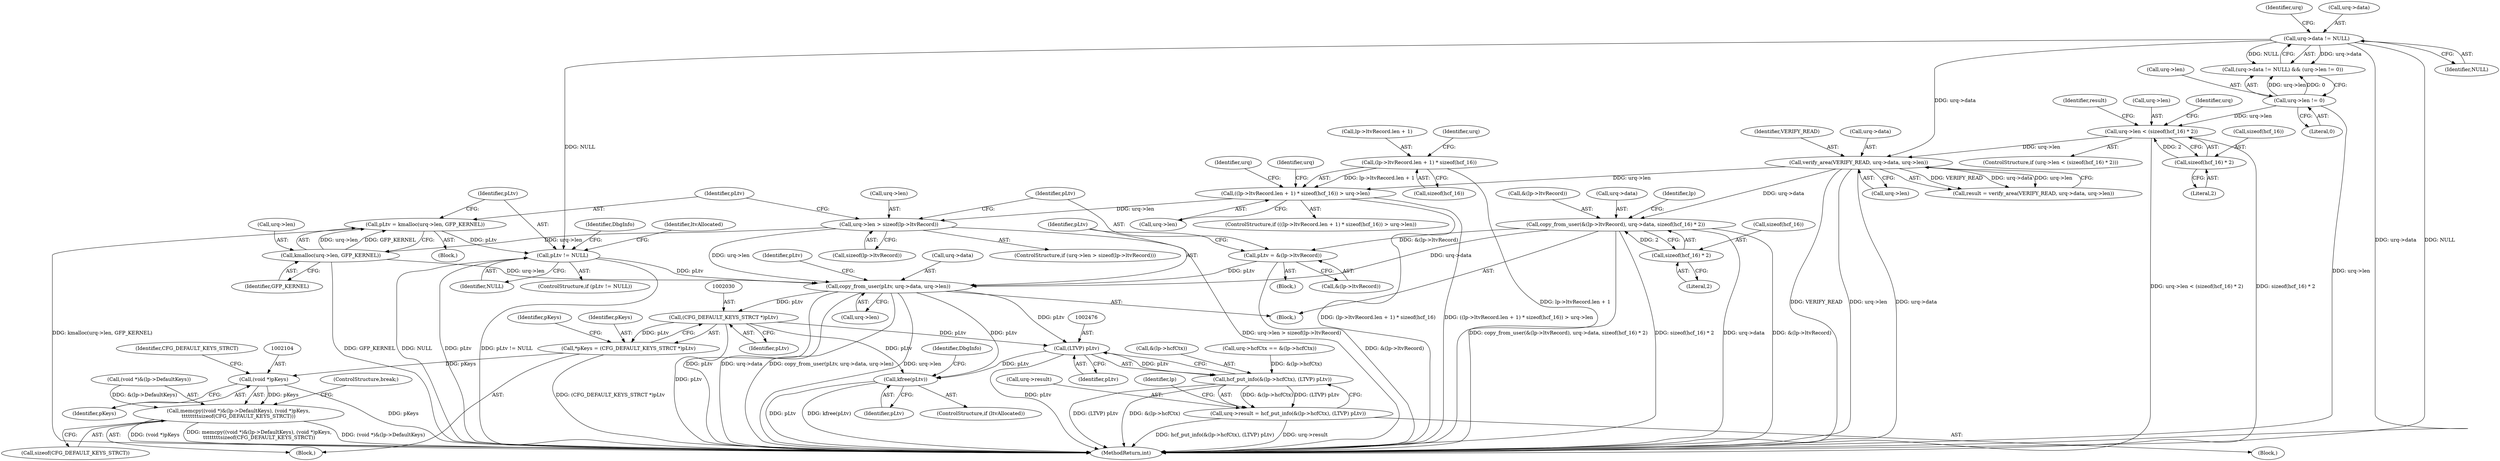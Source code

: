 digraph "0_linux_b5e2f339865fb443107e5b10603e53bbc92dc054_0@API" {
"1000400" [label="(Call,copy_from_user(pLtv, urq->data, urq->len))"];
"1000359" [label="(Call,pLtv != NULL)"];
"1000351" [label="(Call,pLtv = kmalloc(urq->len, GFP_KERNEL))"];
"1000353" [label="(Call,kmalloc(urq->len, GFP_KERNEL))"];
"1000342" [label="(Call,urq->len > sizeof(lp->ltvRecord))"];
"1000306" [label="(Call,((lp->ltvRecord.len + 1) * sizeof(hcf_16)) > urq->len)"];
"1000307" [label="(Call,(lp->ltvRecord.len + 1) * sizeof(hcf_16))"];
"1000268" [label="(Call,verify_area(VERIFY_READ, urq->data, urq->len))"];
"1000222" [label="(Call,urq->data != NULL)"];
"1000234" [label="(Call,urq->len < (sizeof(hcf_16) * 2))"];
"1000227" [label="(Call,urq->len != 0)"];
"1000238" [label="(Call,sizeof(hcf_16) * 2)"];
"1000394" [label="(Call,pLtv = &(lp->ltvRecord))"];
"1000293" [label="(Call,copy_from_user(&(lp->ltvRecord), urq->data, sizeof(hcf_16) * 2))"];
"1000301" [label="(Call,sizeof(hcf_16) * 2)"];
"1002029" [label="(Call,(CFG_DEFAULT_KEYS_STRCT *)pLtv)"];
"1002027" [label="(Call,*pKeys = (CFG_DEFAULT_KEYS_STRCT *)pLtv)"];
"1002103" [label="(Call,(void *)pKeys)"];
"1002096" [label="(Call,memcpy((void *)&(lp->DefaultKeys), (void *)pKeys,\n\t\t\t\t\t\t\t\tsizeof(CFG_DEFAULT_KEYS_STRCT)))"];
"1002475" [label="(Call,(LTVP) pLtv)"];
"1002470" [label="(Call,hcf_put_info(&(lp->hcfCtx), (LTVP) pLtv))"];
"1002466" [label="(Call,urq->result = hcf_put_info(&(lp->hcfCtx), (LTVP) pLtv))"];
"1002483" [label="(Call,kfree(pLtv))"];
"1000227" [label="(Call,urq->len != 0)"];
"1000315" [label="(Call,sizeof(hcf_16))"];
"1002466" [label="(Call,urq->result = hcf_put_info(&(lp->hcfCtx), (LTVP) pLtv))"];
"1000351" [label="(Call,pLtv = kmalloc(urq->len, GFP_KERNEL))"];
"1000369" [label="(Identifier,DbgInfo)"];
"1000294" [label="(Call,&(lp->ltvRecord))"];
"1000293" [label="(Call,copy_from_user(&(lp->ltvRecord), urq->data, sizeof(hcf_16) * 2))"];
"1000395" [label="(Identifier,pLtv)"];
"1000346" [label="(Call,sizeof(lp->ltvRecord))"];
"1000307" [label="(Call,(lp->ltvRecord.len + 1) * sizeof(hcf_16))"];
"1000354" [label="(Call,urq->len)"];
"1000357" [label="(Identifier,GFP_KERNEL)"];
"1000317" [label="(Call,urq->len)"];
"1002484" [label="(Identifier,pLtv)"];
"1002481" [label="(ControlStructure,if (ltvAllocated))"];
"1000410" [label="(Identifier,pLtv)"];
"1000305" [label="(ControlStructure,if (((lp->ltvRecord.len + 1) * sizeof(hcf_16)) > urq->len))"];
"1000207" [label="(Call,urq->hcfCtx == &(lp->hcfCtx))"];
"1000273" [label="(Call,urq->len)"];
"1000350" [label="(Block,)"];
"1002517" [label="(Identifier,DbgInfo)"];
"1002387" [label="(Block,)"];
"1000401" [label="(Identifier,pLtv)"];
"1000361" [label="(Identifier,NULL)"];
"1000342" [label="(Call,urq->len > sizeof(lp->ltvRecord))"];
"1002479" [label="(Identifier,lp)"];
"1002105" [label="(Identifier,pKeys)"];
"1000323" [label="(Identifier,urq)"];
"1000353" [label="(Call,kmalloc(urq->len, GFP_KERNEL))"];
"1002470" [label="(Call,hcf_put_info(&(lp->hcfCtx), (LTVP) pLtv))"];
"1000267" [label="(Identifier,result)"];
"1000358" [label="(ControlStructure,if (pLtv != NULL))"];
"1002477" [label="(Identifier,pLtv)"];
"1000352" [label="(Identifier,pLtv)"];
"1000232" [label="(Block,)"];
"1000238" [label="(Call,sizeof(hcf_16) * 2)"];
"1000222" [label="(Call,urq->data != NULL)"];
"1000221" [label="(Call,(urq->data != NULL) && (urq->len != 0))"];
"1000341" [label="(ControlStructure,if (urq->len > sizeof(lp->ltvRecord)))"];
"1002107" [label="(Identifier,CFG_DEFAULT_KEYS_STRCT)"];
"1000359" [label="(Call,pLtv != NULL)"];
"1000393" [label="(Block,)"];
"1000400" [label="(Call,copy_from_user(pLtv, urq->data, urq->len))"];
"1002483" [label="(Call,kfree(pLtv))"];
"1002106" [label="(Call,sizeof(CFG_DEFAULT_KEYS_STRCT))"];
"1000344" [label="(Identifier,urq)"];
"1002027" [label="(Call,*pKeys = (CFG_DEFAULT_KEYS_STRCT *)pLtv)"];
"1002108" [label="(ControlStructure,break;)"];
"1000268" [label="(Call,verify_area(VERIFY_READ, urq->data, urq->len))"];
"1000306" [label="(Call,((lp->ltvRecord.len + 1) * sizeof(hcf_16)) > urq->len)"];
"1000234" [label="(Call,urq->len < (sizeof(hcf_16) * 2))"];
"1002103" [label="(Call,(void *)pKeys)"];
"1002029" [label="(Call,(CFG_DEFAULT_KEYS_STRCT *)pLtv)"];
"1000402" [label="(Call,urq->data)"];
"1002520" [label="(MethodReturn,int)"];
"1000301" [label="(Call,sizeof(hcf_16) * 2)"];
"1000298" [label="(Call,urq->data)"];
"1000226" [label="(Identifier,NULL)"];
"1002036" [label="(Identifier,pKeys)"];
"1002467" [label="(Call,urq->result)"];
"1000233" [label="(ControlStructure,if (urq->len < (sizeof(hcf_16) * 2)))"];
"1000241" [label="(Literal,2)"];
"1002471" [label="(Call,&(lp->hcfCtx))"];
"1000235" [label="(Call,urq->len)"];
"1002475" [label="(Call,(LTVP) pLtv)"];
"1000231" [label="(Literal,0)"];
"1000343" [label="(Call,urq->len)"];
"1000269" [label="(Identifier,VERIFY_READ)"];
"1000228" [label="(Call,urq->len)"];
"1002031" [label="(Identifier,pLtv)"];
"1002028" [label="(Identifier,pKeys)"];
"1000245" [label="(Identifier,urq)"];
"1000318" [label="(Identifier,urq)"];
"1000229" [label="(Identifier,urq)"];
"1000302" [label="(Call,sizeof(hcf_16))"];
"1000394" [label="(Call,pLtv = &(lp->ltvRecord))"];
"1000364" [label="(Identifier,ltvAllocated)"];
"1002097" [label="(Call,(void *)&(lp->DefaultKeys))"];
"1000360" [label="(Identifier,pLtv)"];
"1000311" [label="(Identifier,lp)"];
"1000270" [label="(Call,urq->data)"];
"1000239" [label="(Call,sizeof(hcf_16))"];
"1002096" [label="(Call,memcpy((void *)&(lp->DefaultKeys), (void *)pKeys,\n\t\t\t\t\t\t\t\tsizeof(CFG_DEFAULT_KEYS_STRCT)))"];
"1000405" [label="(Call,urq->len)"];
"1000308" [label="(Call,lp->ltvRecord.len + 1)"];
"1000396" [label="(Call,&(lp->ltvRecord))"];
"1000304" [label="(Literal,2)"];
"1000266" [label="(Call,result = verify_area(VERIFY_READ, urq->data, urq->len))"];
"1000223" [label="(Call,urq->data)"];
"1002025" [label="(Block,)"];
"1000400" -> "1000232"  [label="AST: "];
"1000400" -> "1000405"  [label="CFG: "];
"1000401" -> "1000400"  [label="AST: "];
"1000402" -> "1000400"  [label="AST: "];
"1000405" -> "1000400"  [label="AST: "];
"1000410" -> "1000400"  [label="CFG: "];
"1000400" -> "1002520"  [label="DDG: urq->len"];
"1000400" -> "1002520"  [label="DDG: pLtv"];
"1000400" -> "1002520"  [label="DDG: urq->data"];
"1000400" -> "1002520"  [label="DDG: copy_from_user(pLtv, urq->data, urq->len)"];
"1000359" -> "1000400"  [label="DDG: pLtv"];
"1000394" -> "1000400"  [label="DDG: pLtv"];
"1000293" -> "1000400"  [label="DDG: urq->data"];
"1000342" -> "1000400"  [label="DDG: urq->len"];
"1000353" -> "1000400"  [label="DDG: urq->len"];
"1000400" -> "1002029"  [label="DDG: pLtv"];
"1000400" -> "1002475"  [label="DDG: pLtv"];
"1000400" -> "1002483"  [label="DDG: pLtv"];
"1000359" -> "1000358"  [label="AST: "];
"1000359" -> "1000361"  [label="CFG: "];
"1000360" -> "1000359"  [label="AST: "];
"1000361" -> "1000359"  [label="AST: "];
"1000364" -> "1000359"  [label="CFG: "];
"1000369" -> "1000359"  [label="CFG: "];
"1000359" -> "1002520"  [label="DDG: NULL"];
"1000359" -> "1002520"  [label="DDG: pLtv"];
"1000359" -> "1002520"  [label="DDG: pLtv != NULL"];
"1000351" -> "1000359"  [label="DDG: pLtv"];
"1000222" -> "1000359"  [label="DDG: NULL"];
"1000351" -> "1000350"  [label="AST: "];
"1000351" -> "1000353"  [label="CFG: "];
"1000352" -> "1000351"  [label="AST: "];
"1000353" -> "1000351"  [label="AST: "];
"1000360" -> "1000351"  [label="CFG: "];
"1000351" -> "1002520"  [label="DDG: kmalloc(urq->len, GFP_KERNEL)"];
"1000353" -> "1000351"  [label="DDG: urq->len"];
"1000353" -> "1000351"  [label="DDG: GFP_KERNEL"];
"1000353" -> "1000357"  [label="CFG: "];
"1000354" -> "1000353"  [label="AST: "];
"1000357" -> "1000353"  [label="AST: "];
"1000353" -> "1002520"  [label="DDG: GFP_KERNEL"];
"1000342" -> "1000353"  [label="DDG: urq->len"];
"1000342" -> "1000341"  [label="AST: "];
"1000342" -> "1000346"  [label="CFG: "];
"1000343" -> "1000342"  [label="AST: "];
"1000346" -> "1000342"  [label="AST: "];
"1000352" -> "1000342"  [label="CFG: "];
"1000395" -> "1000342"  [label="CFG: "];
"1000342" -> "1002520"  [label="DDG: urq->len > sizeof(lp->ltvRecord)"];
"1000306" -> "1000342"  [label="DDG: urq->len"];
"1000306" -> "1000305"  [label="AST: "];
"1000306" -> "1000317"  [label="CFG: "];
"1000307" -> "1000306"  [label="AST: "];
"1000317" -> "1000306"  [label="AST: "];
"1000323" -> "1000306"  [label="CFG: "];
"1000344" -> "1000306"  [label="CFG: "];
"1000306" -> "1002520"  [label="DDG: (lp->ltvRecord.len + 1) * sizeof(hcf_16)"];
"1000306" -> "1002520"  [label="DDG: ((lp->ltvRecord.len + 1) * sizeof(hcf_16)) > urq->len"];
"1000307" -> "1000306"  [label="DDG: lp->ltvRecord.len + 1"];
"1000268" -> "1000306"  [label="DDG: urq->len"];
"1000307" -> "1000315"  [label="CFG: "];
"1000308" -> "1000307"  [label="AST: "];
"1000315" -> "1000307"  [label="AST: "];
"1000318" -> "1000307"  [label="CFG: "];
"1000307" -> "1002520"  [label="DDG: lp->ltvRecord.len + 1"];
"1000268" -> "1000266"  [label="AST: "];
"1000268" -> "1000273"  [label="CFG: "];
"1000269" -> "1000268"  [label="AST: "];
"1000270" -> "1000268"  [label="AST: "];
"1000273" -> "1000268"  [label="AST: "];
"1000266" -> "1000268"  [label="CFG: "];
"1000268" -> "1002520"  [label="DDG: VERIFY_READ"];
"1000268" -> "1002520"  [label="DDG: urq->len"];
"1000268" -> "1002520"  [label="DDG: urq->data"];
"1000268" -> "1000266"  [label="DDG: VERIFY_READ"];
"1000268" -> "1000266"  [label="DDG: urq->data"];
"1000268" -> "1000266"  [label="DDG: urq->len"];
"1000222" -> "1000268"  [label="DDG: urq->data"];
"1000234" -> "1000268"  [label="DDG: urq->len"];
"1000268" -> "1000293"  [label="DDG: urq->data"];
"1000222" -> "1000221"  [label="AST: "];
"1000222" -> "1000226"  [label="CFG: "];
"1000223" -> "1000222"  [label="AST: "];
"1000226" -> "1000222"  [label="AST: "];
"1000229" -> "1000222"  [label="CFG: "];
"1000221" -> "1000222"  [label="CFG: "];
"1000222" -> "1002520"  [label="DDG: urq->data"];
"1000222" -> "1002520"  [label="DDG: NULL"];
"1000222" -> "1000221"  [label="DDG: urq->data"];
"1000222" -> "1000221"  [label="DDG: NULL"];
"1000234" -> "1000233"  [label="AST: "];
"1000234" -> "1000238"  [label="CFG: "];
"1000235" -> "1000234"  [label="AST: "];
"1000238" -> "1000234"  [label="AST: "];
"1000245" -> "1000234"  [label="CFG: "];
"1000267" -> "1000234"  [label="CFG: "];
"1000234" -> "1002520"  [label="DDG: sizeof(hcf_16) * 2"];
"1000234" -> "1002520"  [label="DDG: urq->len < (sizeof(hcf_16) * 2)"];
"1000227" -> "1000234"  [label="DDG: urq->len"];
"1000238" -> "1000234"  [label="DDG: 2"];
"1000227" -> "1000221"  [label="AST: "];
"1000227" -> "1000231"  [label="CFG: "];
"1000228" -> "1000227"  [label="AST: "];
"1000231" -> "1000227"  [label="AST: "];
"1000221" -> "1000227"  [label="CFG: "];
"1000227" -> "1002520"  [label="DDG: urq->len"];
"1000227" -> "1000221"  [label="DDG: urq->len"];
"1000227" -> "1000221"  [label="DDG: 0"];
"1000238" -> "1000241"  [label="CFG: "];
"1000239" -> "1000238"  [label="AST: "];
"1000241" -> "1000238"  [label="AST: "];
"1000394" -> "1000393"  [label="AST: "];
"1000394" -> "1000396"  [label="CFG: "];
"1000395" -> "1000394"  [label="AST: "];
"1000396" -> "1000394"  [label="AST: "];
"1000401" -> "1000394"  [label="CFG: "];
"1000394" -> "1002520"  [label="DDG: &(lp->ltvRecord)"];
"1000293" -> "1000394"  [label="DDG: &(lp->ltvRecord)"];
"1000293" -> "1000232"  [label="AST: "];
"1000293" -> "1000301"  [label="CFG: "];
"1000294" -> "1000293"  [label="AST: "];
"1000298" -> "1000293"  [label="AST: "];
"1000301" -> "1000293"  [label="AST: "];
"1000311" -> "1000293"  [label="CFG: "];
"1000293" -> "1002520"  [label="DDG: urq->data"];
"1000293" -> "1002520"  [label="DDG: &(lp->ltvRecord)"];
"1000293" -> "1002520"  [label="DDG: copy_from_user(&(lp->ltvRecord), urq->data, sizeof(hcf_16) * 2)"];
"1000293" -> "1002520"  [label="DDG: sizeof(hcf_16) * 2"];
"1000301" -> "1000293"  [label="DDG: 2"];
"1000301" -> "1000304"  [label="CFG: "];
"1000302" -> "1000301"  [label="AST: "];
"1000304" -> "1000301"  [label="AST: "];
"1002029" -> "1002027"  [label="AST: "];
"1002029" -> "1002031"  [label="CFG: "];
"1002030" -> "1002029"  [label="AST: "];
"1002031" -> "1002029"  [label="AST: "];
"1002027" -> "1002029"  [label="CFG: "];
"1002029" -> "1002520"  [label="DDG: pLtv"];
"1002029" -> "1002027"  [label="DDG: pLtv"];
"1002029" -> "1002475"  [label="DDG: pLtv"];
"1002029" -> "1002483"  [label="DDG: pLtv"];
"1002027" -> "1002025"  [label="AST: "];
"1002028" -> "1002027"  [label="AST: "];
"1002036" -> "1002027"  [label="CFG: "];
"1002027" -> "1002520"  [label="DDG: (CFG_DEFAULT_KEYS_STRCT *)pLtv"];
"1002027" -> "1002103"  [label="DDG: pKeys"];
"1002103" -> "1002096"  [label="AST: "];
"1002103" -> "1002105"  [label="CFG: "];
"1002104" -> "1002103"  [label="AST: "];
"1002105" -> "1002103"  [label="AST: "];
"1002107" -> "1002103"  [label="CFG: "];
"1002103" -> "1002520"  [label="DDG: pKeys"];
"1002103" -> "1002096"  [label="DDG: pKeys"];
"1002096" -> "1002025"  [label="AST: "];
"1002096" -> "1002106"  [label="CFG: "];
"1002097" -> "1002096"  [label="AST: "];
"1002106" -> "1002096"  [label="AST: "];
"1002108" -> "1002096"  [label="CFG: "];
"1002096" -> "1002520"  [label="DDG: (void *)&(lp->DefaultKeys)"];
"1002096" -> "1002520"  [label="DDG: (void *)pKeys"];
"1002096" -> "1002520"  [label="DDG: memcpy((void *)&(lp->DefaultKeys), (void *)pKeys,\n\t\t\t\t\t\t\t\tsizeof(CFG_DEFAULT_KEYS_STRCT))"];
"1002097" -> "1002096"  [label="DDG: &(lp->DefaultKeys)"];
"1002475" -> "1002470"  [label="AST: "];
"1002475" -> "1002477"  [label="CFG: "];
"1002476" -> "1002475"  [label="AST: "];
"1002477" -> "1002475"  [label="AST: "];
"1002470" -> "1002475"  [label="CFG: "];
"1002475" -> "1002520"  [label="DDG: pLtv"];
"1002475" -> "1002470"  [label="DDG: pLtv"];
"1002475" -> "1002483"  [label="DDG: pLtv"];
"1002470" -> "1002466"  [label="AST: "];
"1002471" -> "1002470"  [label="AST: "];
"1002466" -> "1002470"  [label="CFG: "];
"1002470" -> "1002520"  [label="DDG: (LTVP) pLtv"];
"1002470" -> "1002520"  [label="DDG: &(lp->hcfCtx)"];
"1002470" -> "1002466"  [label="DDG: &(lp->hcfCtx)"];
"1002470" -> "1002466"  [label="DDG: (LTVP) pLtv"];
"1000207" -> "1002470"  [label="DDG: &(lp->hcfCtx)"];
"1002466" -> "1002387"  [label="AST: "];
"1002467" -> "1002466"  [label="AST: "];
"1002479" -> "1002466"  [label="CFG: "];
"1002466" -> "1002520"  [label="DDG: hcf_put_info(&(lp->hcfCtx), (LTVP) pLtv)"];
"1002466" -> "1002520"  [label="DDG: urq->result"];
"1002483" -> "1002481"  [label="AST: "];
"1002483" -> "1002484"  [label="CFG: "];
"1002484" -> "1002483"  [label="AST: "];
"1002517" -> "1002483"  [label="CFG: "];
"1002483" -> "1002520"  [label="DDG: pLtv"];
"1002483" -> "1002520"  [label="DDG: kfree(pLtv)"];
}
